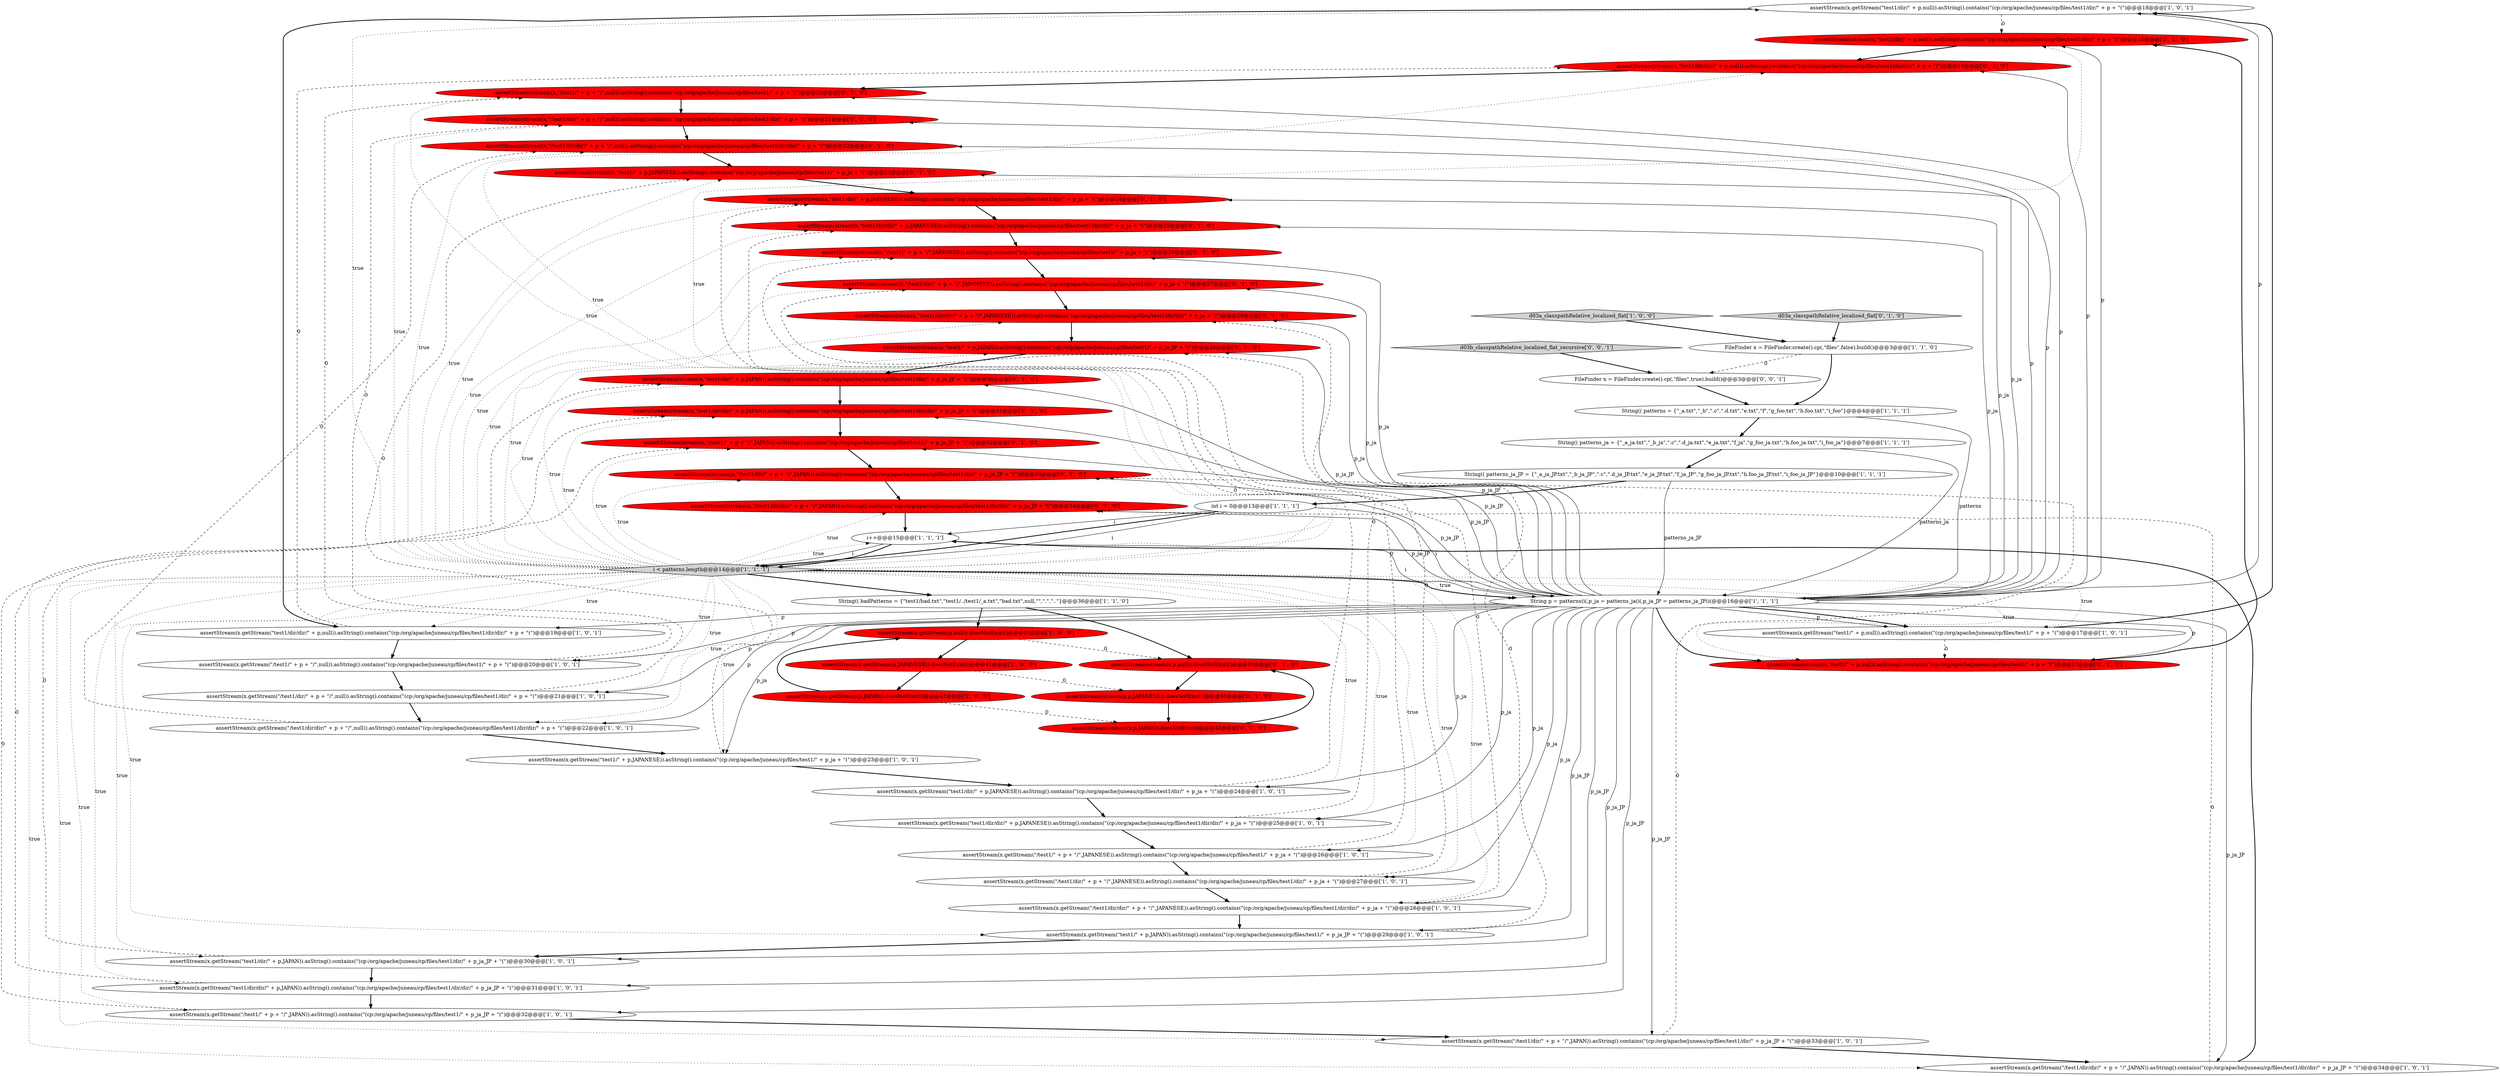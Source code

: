 digraph {
26 [style = filled, label = "assertStream(x.getStream(\"test1/dir/\" + p,null)).asString().contains(\"(cp:/org/apache/juneau/cp/files/test1/dir/\" + p + \"(\")@@@18@@@['1', '0', '1']", fillcolor = white, shape = ellipse image = "AAA0AAABBB1BBB"];
10 [style = filled, label = "String(( patterns = {\"_a.txt\",\"_b\",\".c\",\".d.txt\",\"e.txt\",\"f\",\"g_foo.txt\",\"h.foo.txt\",\"i_foo\"}@@@4@@@['1', '1', '1']", fillcolor = white, shape = ellipse image = "AAA0AAABBB1BBB"];
54 [style = filled, label = "FileFinder x = FileFinder.create().cp(,\"files\",true).build()@@@3@@@['0', '0', '1']", fillcolor = white, shape = ellipse image = "AAA0AAABBB3BBB"];
50 [style = filled, label = "assertStream(stream(x,\"test1/\" + p,JAPAN)).asString().contains(\"(cp:/org/apache/juneau/cp/files/test1/\" + p_ja_JP + \"(\")@@@29@@@['0', '1', '0']", fillcolor = red, shape = ellipse image = "AAA1AAABBB2BBB"];
43 [style = filled, label = "assertStream(stream(x,\"test1/dir/\" + p,null)).asString().contains(\"(cp:/org/apache/juneau/cp/files/test1/dir/\" + p + \"(\")@@@18@@@['0', '1', '0']", fillcolor = red, shape = ellipse image = "AAA1AAABBB2BBB"];
17 [style = filled, label = "assertStream(x.getStream(\"test1/dir/dir/\" + p,null)).asString().contains(\"(cp:/org/apache/juneau/cp/files/test1/dir/dir/\" + p + \"(\")@@@19@@@['1', '0', '1']", fillcolor = white, shape = ellipse image = "AAA0AAABBB1BBB"];
24 [style = filled, label = "assertStream(x.getStream(\"/test1/dir/\" + p + \"/\",JAPAN)).asString().contains(\"(cp:/org/apache/juneau/cp/files/test1/dir/\" + p_ja_JP + \"(\")@@@33@@@['1', '0', '1']", fillcolor = white, shape = ellipse image = "AAA0AAABBB1BBB"];
28 [style = filled, label = "assertStream(x.getStream(\"/test1/dir/dir/\" + p + \"/\",JAPANESE)).asString().contains(\"(cp:/org/apache/juneau/cp/files/test1/dir/dir/\" + p_ja + \"(\")@@@28@@@['1', '0', '1']", fillcolor = white, shape = ellipse image = "AAA0AAABBB1BBB"];
35 [style = filled, label = "assertStream(stream(x,\"/test1/dir/dir/\" + p + \"/\",JAPANESE)).asString().contains(\"(cp:/org/apache/juneau/cp/files/test1/dir/dir/\" + p_ja + \"(\")@@@28@@@['0', '1', '0']", fillcolor = red, shape = ellipse image = "AAA1AAABBB2BBB"];
44 [style = filled, label = "assertStream(stream(x,\"/test1/dir/dir/\" + p + \"/\",JAPAN)).asString().contains(\"(cp:/org/apache/juneau/cp/files/test1/dir/dir/\" + p_ja_JP + \"(\")@@@34@@@['0', '1', '0']", fillcolor = red, shape = ellipse image = "AAA1AAABBB2BBB"];
51 [style = filled, label = "assertStream(stream(x,p,JAPAN)).doesNotExist()@@@42@@@['0', '1', '0']", fillcolor = red, shape = ellipse image = "AAA1AAABBB2BBB"];
8 [style = filled, label = "String(( patterns_ja = {\"_a_ja.txt\",\"_b_ja\",\".c\",\".d_ja.txt\",\"e_ja.txt\",\"f_ja\",\"g_foo_ja.txt\",\"h.foo_ja.txt\",\"i_foo_ja\"}@@@7@@@['1', '1', '1']", fillcolor = white, shape = ellipse image = "AAA0AAABBB1BBB"];
14 [style = filled, label = "assertStream(x.getStream(p,JAPANESE)).doesNotExist()@@@41@@@['1', '0', '0']", fillcolor = red, shape = ellipse image = "AAA1AAABBB1BBB"];
20 [style = filled, label = "assertStream(x.getStream(p,JAPAN)).doesNotExist()@@@42@@@['1', '0', '0']", fillcolor = red, shape = ellipse image = "AAA1AAABBB1BBB"];
27 [style = filled, label = "i++@@@15@@@['1', '1', '1']", fillcolor = white, shape = ellipse image = "AAA0AAABBB1BBB"];
45 [style = filled, label = "assertStream(stream(x,\"/test1/dir/\" + p + \"/\",JAPAN)).asString().contains(\"(cp:/org/apache/juneau/cp/files/test1/dir/\" + p_ja_JP + \"(\")@@@33@@@['0', '1', '0']", fillcolor = red, shape = ellipse image = "AAA1AAABBB2BBB"];
2 [style = filled, label = "assertStream(x.getStream(\"test1/dir/dir/\" + p,JAPANESE)).asString().contains(\"(cp:/org/apache/juneau/cp/files/test1/dir/dir/\" + p_ja + \"(\")@@@25@@@['1', '0', '1']", fillcolor = white, shape = ellipse image = "AAA0AAABBB1BBB"];
9 [style = filled, label = "assertStream(x.getStream(\"test1/\" + p,JAPANESE)).asString().contains(\"(cp:/org/apache/juneau/cp/files/test1/\" + p_ja + \"(\")@@@23@@@['1', '0', '1']", fillcolor = white, shape = ellipse image = "AAA0AAABBB1BBB"];
38 [style = filled, label = "assertStream(stream(x,\"test1/dir/dir/\" + p,JAPAN)).asString().contains(\"(cp:/org/apache/juneau/cp/files/test1/dir/dir/\" + p_ja_JP + \"(\")@@@31@@@['0', '1', '0']", fillcolor = red, shape = ellipse image = "AAA1AAABBB2BBB"];
5 [style = filled, label = "assertStream(x.getStream(\"/test1/dir/dir/\" + p + \"/\",null)).asString().contains(\"(cp:/org/apache/juneau/cp/files/test1/dir/dir/\" + p + \"(\")@@@22@@@['1', '0', '1']", fillcolor = white, shape = ellipse image = "AAA0AAABBB1BBB"];
39 [style = filled, label = "assertStream(stream(x,\"test1/dir/dir/\" + p,JAPANESE)).asString().contains(\"(cp:/org/apache/juneau/cp/files/test1/dir/dir/\" + p_ja + \"(\")@@@25@@@['0', '1', '0']", fillcolor = red, shape = ellipse image = "AAA1AAABBB2BBB"];
47 [style = filled, label = "assertStream(stream(x,\"/test1/dir/dir/\" + p + \"/\",null)).asString().contains(\"(cp:/org/apache/juneau/cp/files/test1/dir/dir/\" + p + \"(\")@@@22@@@['0', '1', '0']", fillcolor = red, shape = ellipse image = "AAA1AAABBB2BBB"];
22 [style = filled, label = "FileFinder x = FileFinder.create().cp(,\"files\",false).build()@@@3@@@['1', '1', '0']", fillcolor = white, shape = ellipse image = "AAA0AAABBB1BBB"];
6 [style = filled, label = "assertStream(x.getStream(\"test1/dir/\" + p,JAPAN)).asString().contains(\"(cp:/org/apache/juneau/cp/files/test1/dir/\" + p_ja_JP + \"(\")@@@30@@@['1', '0', '1']", fillcolor = white, shape = ellipse image = "AAA0AAABBB1BBB"];
40 [style = filled, label = "assertStream(stream(x,\"test1/dir/\" + p,JAPANESE)).asString().contains(\"(cp:/org/apache/juneau/cp/files/test1/dir/\" + p_ja + \"(\")@@@24@@@['0', '1', '0']", fillcolor = red, shape = ellipse image = "AAA1AAABBB2BBB"];
48 [style = filled, label = "assertStream(stream(x,\"test1/dir/\" + p,JAPAN)).asString().contains(\"(cp:/org/apache/juneau/cp/files/test1/dir/\" + p_ja_JP + \"(\")@@@30@@@['0', '1', '0']", fillcolor = red, shape = ellipse image = "AAA1AAABBB2BBB"];
23 [style = filled, label = "assertStream(x.getStream(\"test1/\" + p,JAPAN)).asString().contains(\"(cp:/org/apache/juneau/cp/files/test1/\" + p_ja_JP + \"(\")@@@29@@@['1', '0', '1']", fillcolor = white, shape = ellipse image = "AAA0AAABBB1BBB"];
12 [style = filled, label = "assertStream(x.getStream(\"/test1/\" + p + \"/\",JAPAN)).asString().contains(\"(cp:/org/apache/juneau/cp/files/test1/\" + p_ja_JP + \"(\")@@@32@@@['1', '0', '1']", fillcolor = white, shape = ellipse image = "AAA0AAABBB1BBB"];
33 [style = filled, label = "assertStream(stream(x,\"/test1/\" + p + \"/\",null)).asString().contains(\"(cp:/org/apache/juneau/cp/files/test1/\" + p + \"(\")@@@20@@@['0', '1', '0']", fillcolor = red, shape = ellipse image = "AAA1AAABBB2BBB"];
34 [style = filled, label = "assertStream(stream(x,\"/test1/\" + p + \"/\",JAPAN)).asString().contains(\"(cp:/org/apache/juneau/cp/files/test1/\" + p_ja_JP + \"(\")@@@32@@@['0', '1', '0']", fillcolor = red, shape = ellipse image = "AAA1AAABBB2BBB"];
32 [style = filled, label = "assertStream(stream(x,\"test1/\" + p,null)).asString().contains(\"(cp:/org/apache/juneau/cp/files/test1/\" + p + \"(\")@@@17@@@['0', '1', '0']", fillcolor = red, shape = ellipse image = "AAA1AAABBB2BBB"];
46 [style = filled, label = "assertStream(stream(x,p,JAPANESE)).doesNotExist()@@@41@@@['0', '1', '0']", fillcolor = red, shape = ellipse image = "AAA1AAABBB2BBB"];
1 [style = filled, label = "assertStream(x.getStream(\"/test1/\" + p + \"/\",null)).asString().contains(\"(cp:/org/apache/juneau/cp/files/test1/\" + p + \"(\")@@@20@@@['1', '0', '1']", fillcolor = white, shape = ellipse image = "AAA0AAABBB1BBB"];
36 [style = filled, label = "assertStream(stream(x,p,null)).doesNotExist()@@@40@@@['0', '1', '0']", fillcolor = red, shape = ellipse image = "AAA1AAABBB2BBB"];
29 [style = filled, label = "d03a_classpathRelative_localized_flat['1', '0', '0']", fillcolor = lightgray, shape = diamond image = "AAA0AAABBB1BBB"];
4 [style = filled, label = "assertStream(x.getStream(p,null)).doesNotExist()@@@40@@@['1', '0', '0']", fillcolor = red, shape = ellipse image = "AAA1AAABBB1BBB"];
0 [style = filled, label = "assertStream(x.getStream(\"test1/dir/\" + p,JAPANESE)).asString().contains(\"(cp:/org/apache/juneau/cp/files/test1/dir/\" + p_ja + \"(\")@@@24@@@['1', '0', '1']", fillcolor = white, shape = ellipse image = "AAA0AAABBB1BBB"];
30 [style = filled, label = "assertStream(x.getStream(\"/test1/dir/\" + p + \"/\",null)).asString().contains(\"(cp:/org/apache/juneau/cp/files/test1/dir/\" + p + \"(\")@@@21@@@['1', '0', '1']", fillcolor = white, shape = ellipse image = "AAA0AAABBB1BBB"];
25 [style = filled, label = "String(( badPatterns = {\"test1/bad.txt\",\"test1/../test1/_a.txt\",\"bad.txt\",null,\"\",\".\",\"..\"}@@@36@@@['1', '1', '0']", fillcolor = white, shape = ellipse image = "AAA0AAABBB1BBB"];
15 [style = filled, label = "assertStream(x.getStream(\"test1/dir/dir/\" + p,JAPAN)).asString().contains(\"(cp:/org/apache/juneau/cp/files/test1/dir/dir/\" + p_ja_JP + \"(\")@@@31@@@['1', '0', '1']", fillcolor = white, shape = ellipse image = "AAA0AAABBB1BBB"];
31 [style = filled, label = "assertStream(stream(x,\"/test1/dir/\" + p + \"/\",null)).asString().contains(\"(cp:/org/apache/juneau/cp/files/test1/dir/\" + p + \"(\")@@@21@@@['0', '1', '0']", fillcolor = red, shape = ellipse image = "AAA1AAABBB2BBB"];
7 [style = filled, label = "assertStream(x.getStream(\"/test1/\" + p + \"/\",JAPANESE)).asString().contains(\"(cp:/org/apache/juneau/cp/files/test1/\" + p_ja + \"(\")@@@26@@@['1', '0', '1']", fillcolor = white, shape = ellipse image = "AAA0AAABBB1BBB"];
53 [style = filled, label = "d03b_classpathRelative_localized_flat_recursive['0', '0', '1']", fillcolor = lightgray, shape = diamond image = "AAA0AAABBB3BBB"];
13 [style = filled, label = "String p = patterns(i(,p_ja = patterns_ja(i(,p_ja_JP = patterns_ja_JP(i(@@@16@@@['1', '1', '1']", fillcolor = white, shape = ellipse image = "AAA0AAABBB1BBB"];
37 [style = filled, label = "assertStream(stream(x,\"/test1/\" + p + \"/\",JAPANESE)).asString().contains(\"(cp:/org/apache/juneau/cp/files/test1/\" + p_ja + \"(\")@@@26@@@['0', '1', '0']", fillcolor = red, shape = ellipse image = "AAA1AAABBB2BBB"];
18 [style = filled, label = "String(( patterns_ja_JP = {\"_a_ja_JP.txt\",\"_b_ja_JP\",\".c\",\".d_ja_JP.txt\",\"e_ja_JP.txt\",\"f_ja_JP\",\"g_foo_ja_JP.txt\",\"h.foo_ja_JP.txt\",\"i_foo_ja_JP\"}@@@10@@@['1', '1', '1']", fillcolor = white, shape = ellipse image = "AAA0AAABBB1BBB"];
41 [style = filled, label = "assertStream(stream(x,\"test1/dir/dir/\" + p,null)).asString().contains(\"(cp:/org/apache/juneau/cp/files/test1/dir/dir/\" + p + \"(\")@@@19@@@['0', '1', '0']", fillcolor = red, shape = ellipse image = "AAA1AAABBB2BBB"];
21 [style = filled, label = "int i = 0@@@13@@@['1', '1', '1']", fillcolor = white, shape = ellipse image = "AAA0AAABBB1BBB"];
19 [style = filled, label = "assertStream(x.getStream(\"test1/\" + p,null)).asString().contains(\"(cp:/org/apache/juneau/cp/files/test1/\" + p + \"(\")@@@17@@@['1', '0', '1']", fillcolor = white, shape = ellipse image = "AAA0AAABBB1BBB"];
42 [style = filled, label = "assertStream(stream(x,\"test1/\" + p,JAPANESE)).asString().contains(\"(cp:/org/apache/juneau/cp/files/test1/\" + p_ja + \"(\")@@@23@@@['0', '1', '0']", fillcolor = red, shape = ellipse image = "AAA1AAABBB2BBB"];
49 [style = filled, label = "d03a_classpathRelative_localized_flat['0', '1', '0']", fillcolor = lightgray, shape = diamond image = "AAA0AAABBB2BBB"];
3 [style = filled, label = "assertStream(x.getStream(\"/test1/dir/\" + p + \"/\",JAPANESE)).asString().contains(\"(cp:/org/apache/juneau/cp/files/test1/dir/\" + p_ja + \"(\")@@@27@@@['1', '0', '1']", fillcolor = white, shape = ellipse image = "AAA0AAABBB1BBB"];
11 [style = filled, label = "i < patterns.length@@@14@@@['1', '1', '1']", fillcolor = lightgray, shape = diamond image = "AAA0AAABBB1BBB"];
16 [style = filled, label = "assertStream(x.getStream(\"/test1/dir/dir/\" + p + \"/\",JAPAN)).asString().contains(\"(cp:/org/apache/juneau/cp/files/test1/dir/dir/\" + p_ja_JP + \"(\")@@@34@@@['1', '0', '1']", fillcolor = white, shape = ellipse image = "AAA0AAABBB1BBB"];
52 [style = filled, label = "assertStream(stream(x,\"/test1/dir/\" + p + \"/\",JAPANESE)).asString().contains(\"(cp:/org/apache/juneau/cp/files/test1/dir/\" + p_ja + \"(\")@@@27@@@['0', '1', '0']", fillcolor = red, shape = ellipse image = "AAA1AAABBB2BBB"];
11->52 [style = dotted, label="true"];
13->52 [style = solid, label="p_ja"];
13->2 [style = solid, label="p_ja"];
11->41 [style = dotted, label="true"];
5->9 [style = bold, label=""];
11->1 [style = dotted, label="true"];
13->50 [style = solid, label="p_ja_JP"];
11->12 [style = dotted, label="true"];
13->38 [style = solid, label="p_ja_JP"];
11->40 [style = dotted, label="true"];
13->16 [style = solid, label="p_ja_JP"];
53->54 [style = bold, label=""];
1->30 [style = bold, label=""];
18->13 [style = solid, label="patterns_ja_JP"];
11->44 [style = dotted, label="true"];
26->43 [style = dashed, label="0"];
49->22 [style = bold, label=""];
13->17 [style = solid, label="p"];
13->32 [style = solid, label="p"];
17->41 [style = dashed, label="0"];
15->38 [style = dashed, label="0"];
46->51 [style = bold, label=""];
11->34 [style = dotted, label="true"];
11->2 [style = dotted, label="true"];
11->31 [style = dotted, label="true"];
13->30 [style = solid, label="p"];
10->8 [style = bold, label=""];
35->50 [style = bold, label=""];
4->36 [style = dashed, label="0"];
11->43 [style = dotted, label="true"];
11->0 [style = dotted, label="true"];
11->13 [style = bold, label=""];
13->45 [style = solid, label="p_ja_JP"];
11->28 [style = dotted, label="true"];
13->12 [style = solid, label="p_ja_JP"];
13->23 [style = solid, label="p_ja_JP"];
23->50 [style = dashed, label="0"];
13->15 [style = solid, label="p_ja_JP"];
11->15 [style = dotted, label="true"];
13->26 [style = solid, label="p"];
11->25 [style = bold, label=""];
14->20 [style = bold, label=""];
52->35 [style = bold, label=""];
13->19 [style = solid, label="p"];
11->7 [style = dotted, label="true"];
27->11 [style = solid, label="i"];
11->33 [style = dotted, label="true"];
13->32 [style = bold, label=""];
11->37 [style = dotted, label="true"];
13->28 [style = solid, label="p_ja"];
8->13 [style = solid, label="patterns_ja"];
26->17 [style = bold, label=""];
13->42 [style = solid, label="p_ja"];
8->18 [style = bold, label=""];
25->36 [style = bold, label=""];
13->47 [style = solid, label="p"];
11->5 [style = dotted, label="true"];
11->35 [style = dotted, label="true"];
21->13 [style = solid, label="i"];
11->13 [style = dotted, label="true"];
42->40 [style = bold, label=""];
13->1 [style = solid, label="p"];
11->26 [style = dotted, label="true"];
11->39 [style = dotted, label="true"];
36->46 [style = bold, label=""];
24->45 [style = dashed, label="0"];
27->11 [style = bold, label=""];
21->11 [style = bold, label=""];
19->26 [style = bold, label=""];
2->39 [style = dashed, label="0"];
11->16 [style = dotted, label="true"];
15->12 [style = bold, label=""];
31->47 [style = bold, label=""];
11->19 [style = dotted, label="true"];
19->32 [style = dashed, label="0"];
13->44 [style = solid, label="p_ja_JP"];
12->34 [style = dashed, label="0"];
11->24 [style = dotted, label="true"];
22->54 [style = dashed, label="0"];
11->38 [style = dotted, label="true"];
39->37 [style = bold, label=""];
1->33 [style = dashed, label="0"];
13->6 [style = solid, label="p_ja_JP"];
4->14 [style = bold, label=""];
13->35 [style = solid, label="p_ja"];
17->1 [style = bold, label=""];
16->27 [style = bold, label=""];
47->42 [style = bold, label=""];
11->30 [style = dotted, label="true"];
9->42 [style = dashed, label="0"];
16->44 [style = dashed, label="0"];
11->17 [style = dotted, label="true"];
6->48 [style = dashed, label="0"];
13->39 [style = solid, label="p_ja"];
11->9 [style = dotted, label="true"];
12->24 [style = bold, label=""];
50->48 [style = bold, label=""];
14->46 [style = dashed, label="0"];
13->48 [style = solid, label="p_ja_JP"];
45->44 [style = bold, label=""];
6->15 [style = bold, label=""];
21->27 [style = solid, label="i"];
13->5 [style = solid, label="p"];
3->28 [style = bold, label=""];
13->19 [style = bold, label=""];
13->43 [style = solid, label="p"];
40->39 [style = bold, label=""];
11->27 [style = dotted, label="true"];
13->7 [style = solid, label="p_ja"];
51->36 [style = bold, label=""];
30->5 [style = bold, label=""];
13->33 [style = solid, label="p"];
28->23 [style = bold, label=""];
11->6 [style = dotted, label="true"];
23->6 [style = bold, label=""];
22->10 [style = bold, label=""];
38->34 [style = bold, label=""];
43->41 [style = bold, label=""];
54->10 [style = bold, label=""];
37->52 [style = bold, label=""];
11->47 [style = dotted, label="true"];
41->33 [style = bold, label=""];
18->21 [style = bold, label=""];
10->13 [style = solid, label="patterns"];
11->3 [style = dotted, label="true"];
13->24 [style = solid, label="p_ja_JP"];
3->52 [style = dashed, label="0"];
11->32 [style = dotted, label="true"];
9->0 [style = bold, label=""];
13->37 [style = solid, label="p_ja"];
20->51 [style = dashed, label="0"];
5->47 [style = dashed, label="0"];
34->45 [style = bold, label=""];
0->2 [style = bold, label=""];
11->23 [style = dotted, label="true"];
13->9 [style = solid, label="p_ja"];
13->34 [style = solid, label="p_ja_JP"];
25->4 [style = bold, label=""];
11->48 [style = dotted, label="true"];
11->45 [style = dotted, label="true"];
28->35 [style = dashed, label="0"];
32->43 [style = bold, label=""];
13->40 [style = solid, label="p_ja"];
30->31 [style = dashed, label="0"];
11->42 [style = dotted, label="true"];
7->3 [style = bold, label=""];
20->4 [style = bold, label=""];
13->0 [style = solid, label="p_ja"];
11->50 [style = dotted, label="true"];
13->3 [style = solid, label="p_ja"];
24->16 [style = bold, label=""];
48->38 [style = bold, label=""];
13->31 [style = solid, label="p"];
33->31 [style = bold, label=""];
7->37 [style = dashed, label="0"];
2->7 [style = bold, label=""];
29->22 [style = bold, label=""];
44->27 [style = bold, label=""];
27->13 [style = solid, label="i"];
0->40 [style = dashed, label="0"];
21->11 [style = solid, label="i"];
13->41 [style = solid, label="p"];
}
